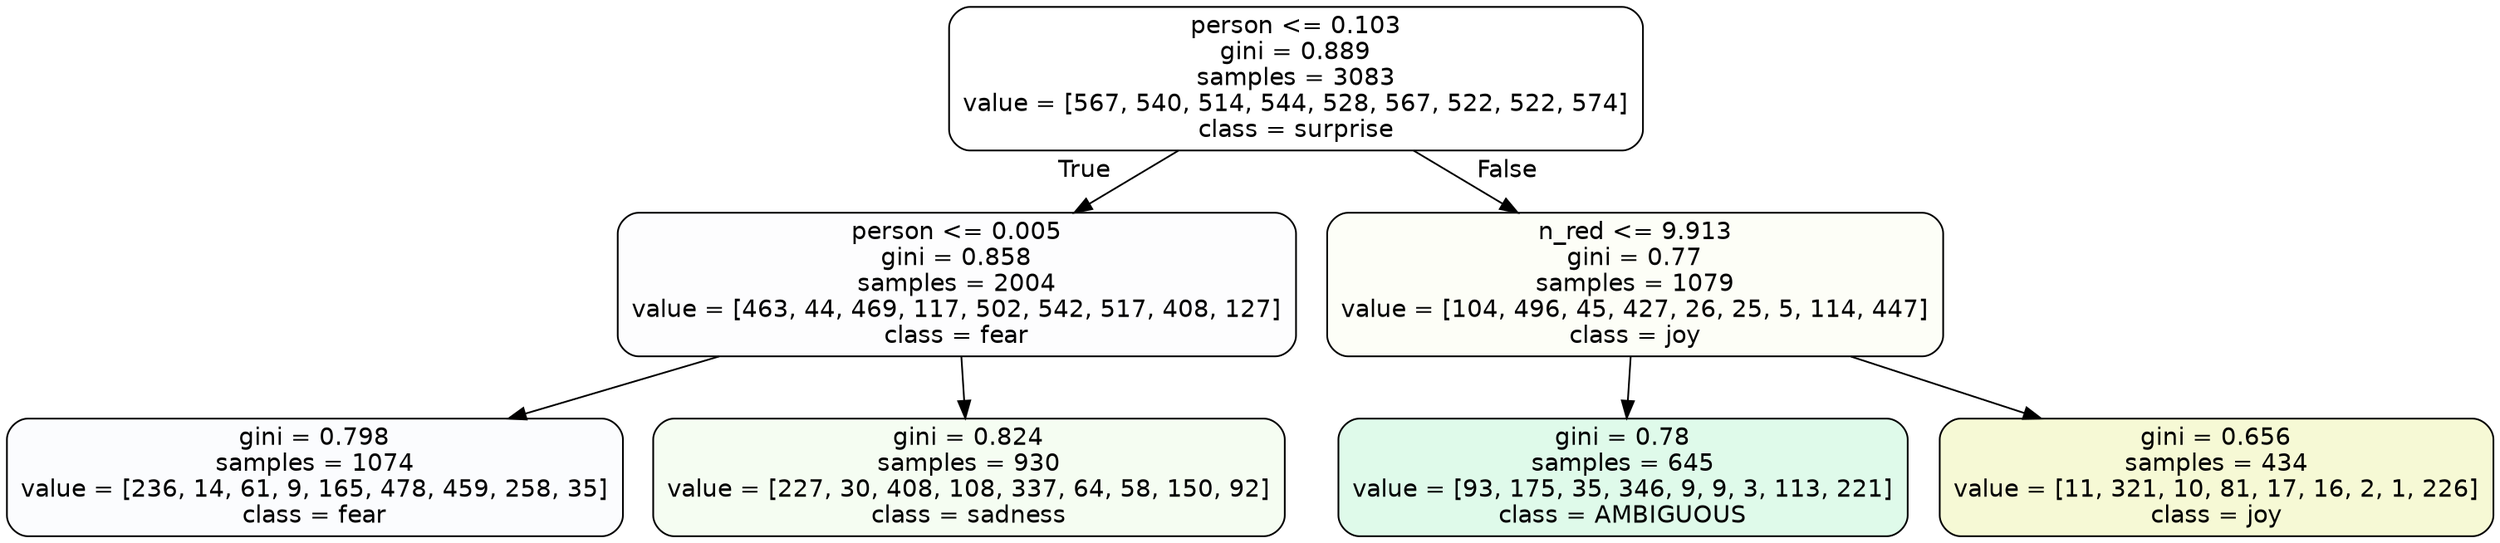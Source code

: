 digraph Tree {
node [shape=box, style="filled, rounded", color="black", fontname=helvetica] ;
edge [fontname=helvetica] ;
0 [label="person <= 0.103\ngini = 0.889\nsamples = 3083\nvalue = [567, 540, 514, 544, 528, 567, 522, 522, 574]\nclass = surprise", fillcolor="#e5396400"] ;
1 [label="person <= 0.005\ngini = 0.858\nsamples = 2004\nvalue = [463, 44, 469, 117, 502, 542, 517, 408, 127]\nclass = fear", fillcolor="#3964e502"] ;
0 -> 1 [labeldistance=2.5, labelangle=45, headlabel="True"] ;
2 [label="gini = 0.798\nsamples = 1074\nvalue = [236, 14, 61, 9, 165, 478, 459, 258, 35]\nclass = fear", fillcolor="#3964e504"] ;
1 -> 2 ;
3 [label="gini = 0.824\nsamples = 930\nvalue = [227, 30, 408, 108, 337, 64, 58, 150, 92]\nclass = sadness", fillcolor="#64e53910"] ;
1 -> 3 ;
4 [label="n_red <= 9.913\ngini = 0.77\nsamples = 1079\nvalue = [104, 496, 45, 427, 26, 25, 5, 114, 447]\nclass = joy", fillcolor="#d7e5390a"] ;
0 -> 4 [labeldistance=2.5, labelangle=-45, headlabel="False"] ;
5 [label="gini = 0.78\nsamples = 645\nvalue = [93, 175, 35, 346, 9, 9, 3, 113, 221]\nclass = AMBIGUOUS", fillcolor="#39e58129"] ;
4 -> 5 ;
6 [label="gini = 0.656\nsamples = 434\nvalue = [11, 321, 10, 81, 17, 16, 2, 1, 226]\nclass = joy", fillcolor="#d7e53935"] ;
4 -> 6 ;
}